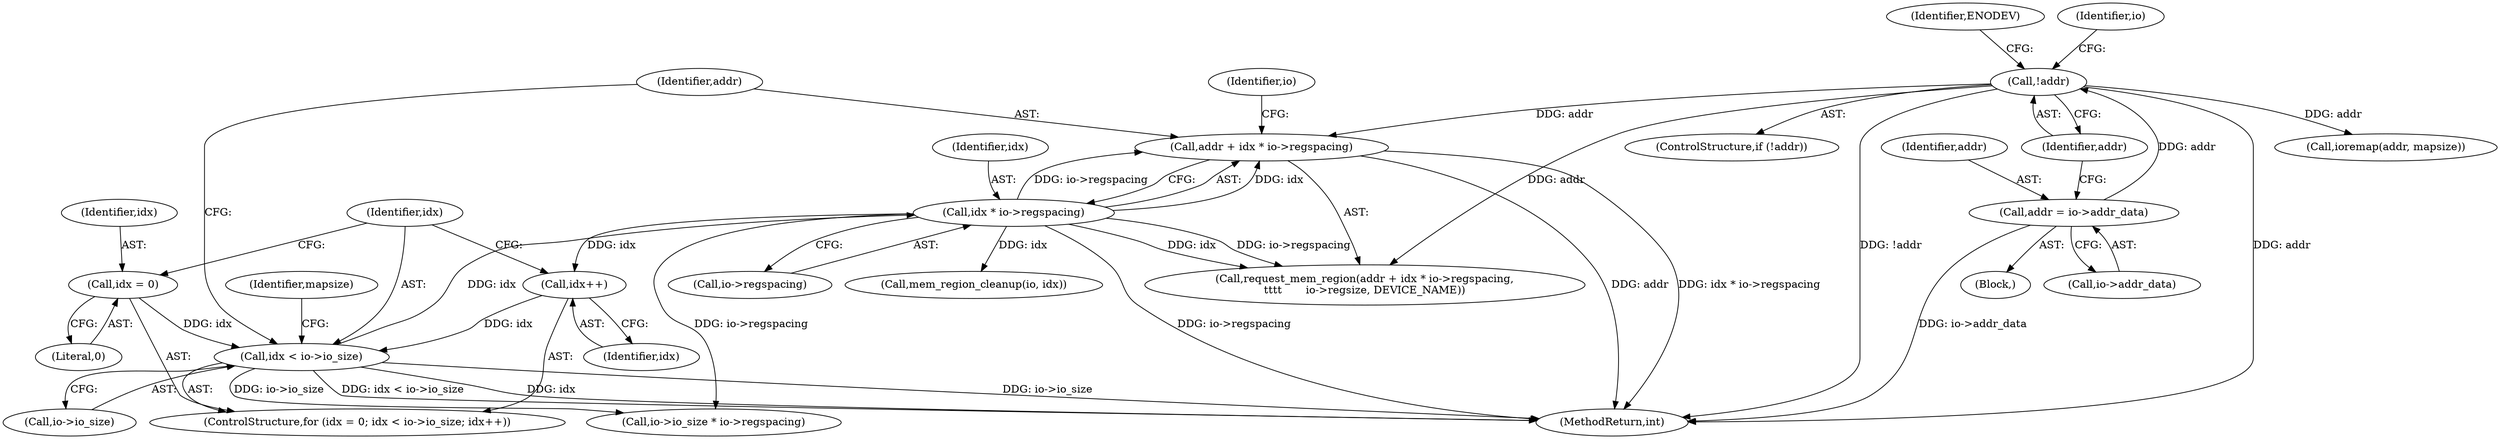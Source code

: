 digraph "0_linux_401e7e88d4ef80188ffa07095ac00456f901b8c4_0@API" {
"1000201" [label="(Call,addr + idx * io->regspacing)"];
"1000116" [label="(Call,!addr)"];
"1000108" [label="(Call,addr = io->addr_data)"];
"1000203" [label="(Call,idx * io->regspacing)"];
"1000190" [label="(Call,idx < io->io_size)"];
"1000187" [label="(Call,idx = 0)"];
"1000195" [label="(Call,idx++)"];
"1000205" [label="(Call,io->regspacing)"];
"1000201" [label="(Call,addr + idx * io->regspacing)"];
"1000189" [label="(Literal,0)"];
"1000195" [label="(Call,idx++)"];
"1000190" [label="(Call,idx < io->io_size)"];
"1000110" [label="(Call,io->addr_data)"];
"1000117" [label="(Identifier,addr)"];
"1000109" [label="(Identifier,addr)"];
"1000203" [label="(Call,idx * io->regspacing)"];
"1000196" [label="(Identifier,idx)"];
"1000120" [label="(Identifier,ENODEV)"];
"1000108" [label="(Call,addr = io->addr_data)"];
"1000192" [label="(Call,io->io_size)"];
"1000241" [label="(Call,ioremap(addr, mapsize))"];
"1000202" [label="(Identifier,addr)"];
"1000209" [label="(Identifier,io)"];
"1000187" [label="(Call,idx = 0)"];
"1000200" [label="(Call,request_mem_region(addr + idx * io->regspacing,\n\t\t\t\t       io->regsize, DEVICE_NAME))"];
"1000186" [label="(ControlStructure,for (idx = 0; idx < io->io_size; idx++))"];
"1000204" [label="(Identifier,idx)"];
"1000116" [label="(Call,!addr)"];
"1000221" [label="(Identifier,mapsize)"];
"1000115" [label="(ControlStructure,if (!addr))"];
"1000106" [label="(Block,)"];
"1000266" [label="(MethodReturn,int)"];
"1000123" [label="(Identifier,io)"];
"1000191" [label="(Identifier,idx)"];
"1000223" [label="(Call,io->io_size * io->regspacing)"];
"1000214" [label="(Call,mem_region_cleanup(io, idx))"];
"1000188" [label="(Identifier,idx)"];
"1000201" -> "1000200"  [label="AST: "];
"1000201" -> "1000203"  [label="CFG: "];
"1000202" -> "1000201"  [label="AST: "];
"1000203" -> "1000201"  [label="AST: "];
"1000209" -> "1000201"  [label="CFG: "];
"1000201" -> "1000266"  [label="DDG: idx * io->regspacing"];
"1000201" -> "1000266"  [label="DDG: addr"];
"1000116" -> "1000201"  [label="DDG: addr"];
"1000203" -> "1000201"  [label="DDG: idx"];
"1000203" -> "1000201"  [label="DDG: io->regspacing"];
"1000116" -> "1000115"  [label="AST: "];
"1000116" -> "1000117"  [label="CFG: "];
"1000117" -> "1000116"  [label="AST: "];
"1000120" -> "1000116"  [label="CFG: "];
"1000123" -> "1000116"  [label="CFG: "];
"1000116" -> "1000266"  [label="DDG: addr"];
"1000116" -> "1000266"  [label="DDG: !addr"];
"1000108" -> "1000116"  [label="DDG: addr"];
"1000116" -> "1000200"  [label="DDG: addr"];
"1000116" -> "1000241"  [label="DDG: addr"];
"1000108" -> "1000106"  [label="AST: "];
"1000108" -> "1000110"  [label="CFG: "];
"1000109" -> "1000108"  [label="AST: "];
"1000110" -> "1000108"  [label="AST: "];
"1000117" -> "1000108"  [label="CFG: "];
"1000108" -> "1000266"  [label="DDG: io->addr_data"];
"1000203" -> "1000205"  [label="CFG: "];
"1000204" -> "1000203"  [label="AST: "];
"1000205" -> "1000203"  [label="AST: "];
"1000203" -> "1000266"  [label="DDG: io->regspacing"];
"1000203" -> "1000195"  [label="DDG: idx"];
"1000203" -> "1000200"  [label="DDG: idx"];
"1000203" -> "1000200"  [label="DDG: io->regspacing"];
"1000190" -> "1000203"  [label="DDG: idx"];
"1000203" -> "1000214"  [label="DDG: idx"];
"1000203" -> "1000223"  [label="DDG: io->regspacing"];
"1000190" -> "1000186"  [label="AST: "];
"1000190" -> "1000192"  [label="CFG: "];
"1000191" -> "1000190"  [label="AST: "];
"1000192" -> "1000190"  [label="AST: "];
"1000202" -> "1000190"  [label="CFG: "];
"1000221" -> "1000190"  [label="CFG: "];
"1000190" -> "1000266"  [label="DDG: idx < io->io_size"];
"1000190" -> "1000266"  [label="DDG: idx"];
"1000190" -> "1000266"  [label="DDG: io->io_size"];
"1000187" -> "1000190"  [label="DDG: idx"];
"1000195" -> "1000190"  [label="DDG: idx"];
"1000190" -> "1000223"  [label="DDG: io->io_size"];
"1000187" -> "1000186"  [label="AST: "];
"1000187" -> "1000189"  [label="CFG: "];
"1000188" -> "1000187"  [label="AST: "];
"1000189" -> "1000187"  [label="AST: "];
"1000191" -> "1000187"  [label="CFG: "];
"1000195" -> "1000186"  [label="AST: "];
"1000195" -> "1000196"  [label="CFG: "];
"1000196" -> "1000195"  [label="AST: "];
"1000191" -> "1000195"  [label="CFG: "];
}
